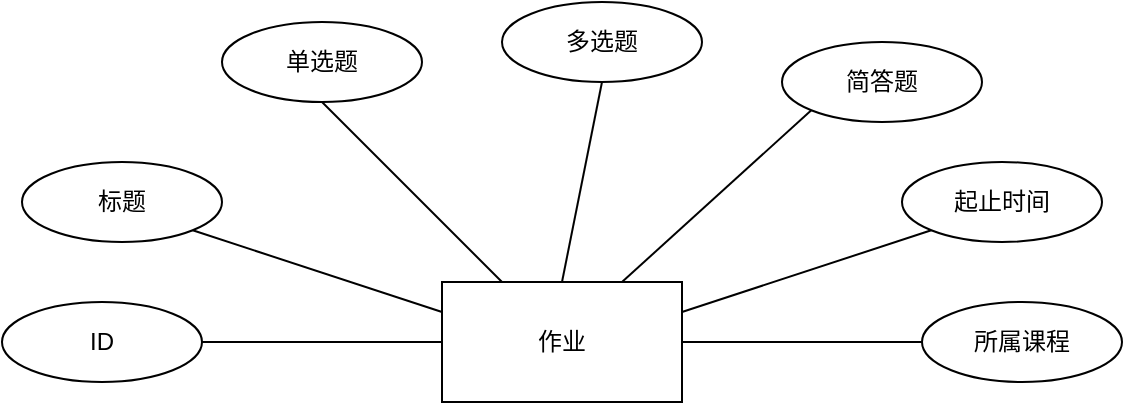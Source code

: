 <mxfile version="21.3.4" type="github">
  <diagram name="第 1 页" id="IgaMSCyKU6Nu3RsEfbyu">
    <mxGraphModel dx="1050" dy="485" grid="1" gridSize="10" guides="1" tooltips="1" connect="1" arrows="1" fold="1" page="1" pageScale="1" pageWidth="3300" pageHeight="4681" math="0" shadow="0">
      <root>
        <mxCell id="0" />
        <mxCell id="1" parent="0" />
        <mxCell id="acrqjV29NDz-yQCQWA2S-1" value="作业" style="rounded=0;whiteSpace=wrap;html=1;" vertex="1" parent="1">
          <mxGeometry x="490" y="310" width="120" height="60" as="geometry" />
        </mxCell>
        <mxCell id="acrqjV29NDz-yQCQWA2S-2" value="ID" style="ellipse;whiteSpace=wrap;html=1;align=center;" vertex="1" parent="1">
          <mxGeometry x="270" y="320" width="100" height="40" as="geometry" />
        </mxCell>
        <mxCell id="acrqjV29NDz-yQCQWA2S-3" value="标题" style="ellipse;whiteSpace=wrap;html=1;align=center;" vertex="1" parent="1">
          <mxGeometry x="280" y="250" width="100" height="40" as="geometry" />
        </mxCell>
        <mxCell id="acrqjV29NDz-yQCQWA2S-4" value="单选题" style="ellipse;whiteSpace=wrap;html=1;align=center;" vertex="1" parent="1">
          <mxGeometry x="380" y="180" width="100" height="40" as="geometry" />
        </mxCell>
        <mxCell id="acrqjV29NDz-yQCQWA2S-5" value="多选题" style="ellipse;whiteSpace=wrap;html=1;align=center;" vertex="1" parent="1">
          <mxGeometry x="520" y="170" width="100" height="40" as="geometry" />
        </mxCell>
        <mxCell id="acrqjV29NDz-yQCQWA2S-6" value="简答题" style="ellipse;whiteSpace=wrap;html=1;align=center;" vertex="1" parent="1">
          <mxGeometry x="660" y="190" width="100" height="40" as="geometry" />
        </mxCell>
        <mxCell id="acrqjV29NDz-yQCQWA2S-7" value="起止时间" style="ellipse;whiteSpace=wrap;html=1;align=center;" vertex="1" parent="1">
          <mxGeometry x="720" y="250" width="100" height="40" as="geometry" />
        </mxCell>
        <mxCell id="acrqjV29NDz-yQCQWA2S-8" value="所属课程" style="ellipse;whiteSpace=wrap;html=1;align=center;" vertex="1" parent="1">
          <mxGeometry x="730" y="320" width="100" height="40" as="geometry" />
        </mxCell>
        <mxCell id="acrqjV29NDz-yQCQWA2S-9" value="" style="endArrow=none;html=1;rounded=0;exitX=0;exitY=0.5;exitDx=0;exitDy=0;entryX=1;entryY=0.5;entryDx=0;entryDy=0;" edge="1" parent="1" source="acrqjV29NDz-yQCQWA2S-1" target="acrqjV29NDz-yQCQWA2S-2">
          <mxGeometry relative="1" as="geometry">
            <mxPoint x="460" y="250" as="sourcePoint" />
            <mxPoint x="620" y="250" as="targetPoint" />
          </mxGeometry>
        </mxCell>
        <mxCell id="acrqjV29NDz-yQCQWA2S-10" value="" style="endArrow=none;html=1;rounded=0;exitX=1;exitY=1;exitDx=0;exitDy=0;entryX=0;entryY=0.25;entryDx=0;entryDy=0;" edge="1" parent="1" source="acrqjV29NDz-yQCQWA2S-3" target="acrqjV29NDz-yQCQWA2S-1">
          <mxGeometry relative="1" as="geometry">
            <mxPoint x="460" y="250" as="sourcePoint" />
            <mxPoint x="620" y="250" as="targetPoint" />
          </mxGeometry>
        </mxCell>
        <mxCell id="acrqjV29NDz-yQCQWA2S-11" value="" style="endArrow=none;html=1;rounded=0;exitX=0.5;exitY=1;exitDx=0;exitDy=0;entryX=0.25;entryY=0;entryDx=0;entryDy=0;" edge="1" parent="1" source="acrqjV29NDz-yQCQWA2S-4" target="acrqjV29NDz-yQCQWA2S-1">
          <mxGeometry relative="1" as="geometry">
            <mxPoint x="460" y="250" as="sourcePoint" />
            <mxPoint x="620" y="250" as="targetPoint" />
          </mxGeometry>
        </mxCell>
        <mxCell id="acrqjV29NDz-yQCQWA2S-12" value="" style="endArrow=none;html=1;rounded=0;exitX=0.5;exitY=1;exitDx=0;exitDy=0;entryX=0.5;entryY=0;entryDx=0;entryDy=0;" edge="1" parent="1" source="acrqjV29NDz-yQCQWA2S-5" target="acrqjV29NDz-yQCQWA2S-1">
          <mxGeometry relative="1" as="geometry">
            <mxPoint x="460" y="250" as="sourcePoint" />
            <mxPoint x="620" y="250" as="targetPoint" />
          </mxGeometry>
        </mxCell>
        <mxCell id="acrqjV29NDz-yQCQWA2S-13" value="" style="endArrow=none;html=1;rounded=0;entryX=0;entryY=1;entryDx=0;entryDy=0;exitX=0.75;exitY=0;exitDx=0;exitDy=0;" edge="1" parent="1" source="acrqjV29NDz-yQCQWA2S-1" target="acrqjV29NDz-yQCQWA2S-6">
          <mxGeometry relative="1" as="geometry">
            <mxPoint x="460" y="250" as="sourcePoint" />
            <mxPoint x="620" y="250" as="targetPoint" />
          </mxGeometry>
        </mxCell>
        <mxCell id="acrqjV29NDz-yQCQWA2S-14" value="" style="endArrow=none;html=1;rounded=0;entryX=0;entryY=1;entryDx=0;entryDy=0;exitX=1;exitY=0.25;exitDx=0;exitDy=0;" edge="1" parent="1" source="acrqjV29NDz-yQCQWA2S-1" target="acrqjV29NDz-yQCQWA2S-7">
          <mxGeometry relative="1" as="geometry">
            <mxPoint x="460" y="250" as="sourcePoint" />
            <mxPoint x="620" y="250" as="targetPoint" />
          </mxGeometry>
        </mxCell>
        <mxCell id="acrqjV29NDz-yQCQWA2S-15" value="" style="endArrow=none;html=1;rounded=0;entryX=0;entryY=0.5;entryDx=0;entryDy=0;exitX=1;exitY=0.5;exitDx=0;exitDy=0;" edge="1" parent="1" source="acrqjV29NDz-yQCQWA2S-1" target="acrqjV29NDz-yQCQWA2S-8">
          <mxGeometry relative="1" as="geometry">
            <mxPoint x="460" y="250" as="sourcePoint" />
            <mxPoint x="620" y="250" as="targetPoint" />
          </mxGeometry>
        </mxCell>
      </root>
    </mxGraphModel>
  </diagram>
</mxfile>
